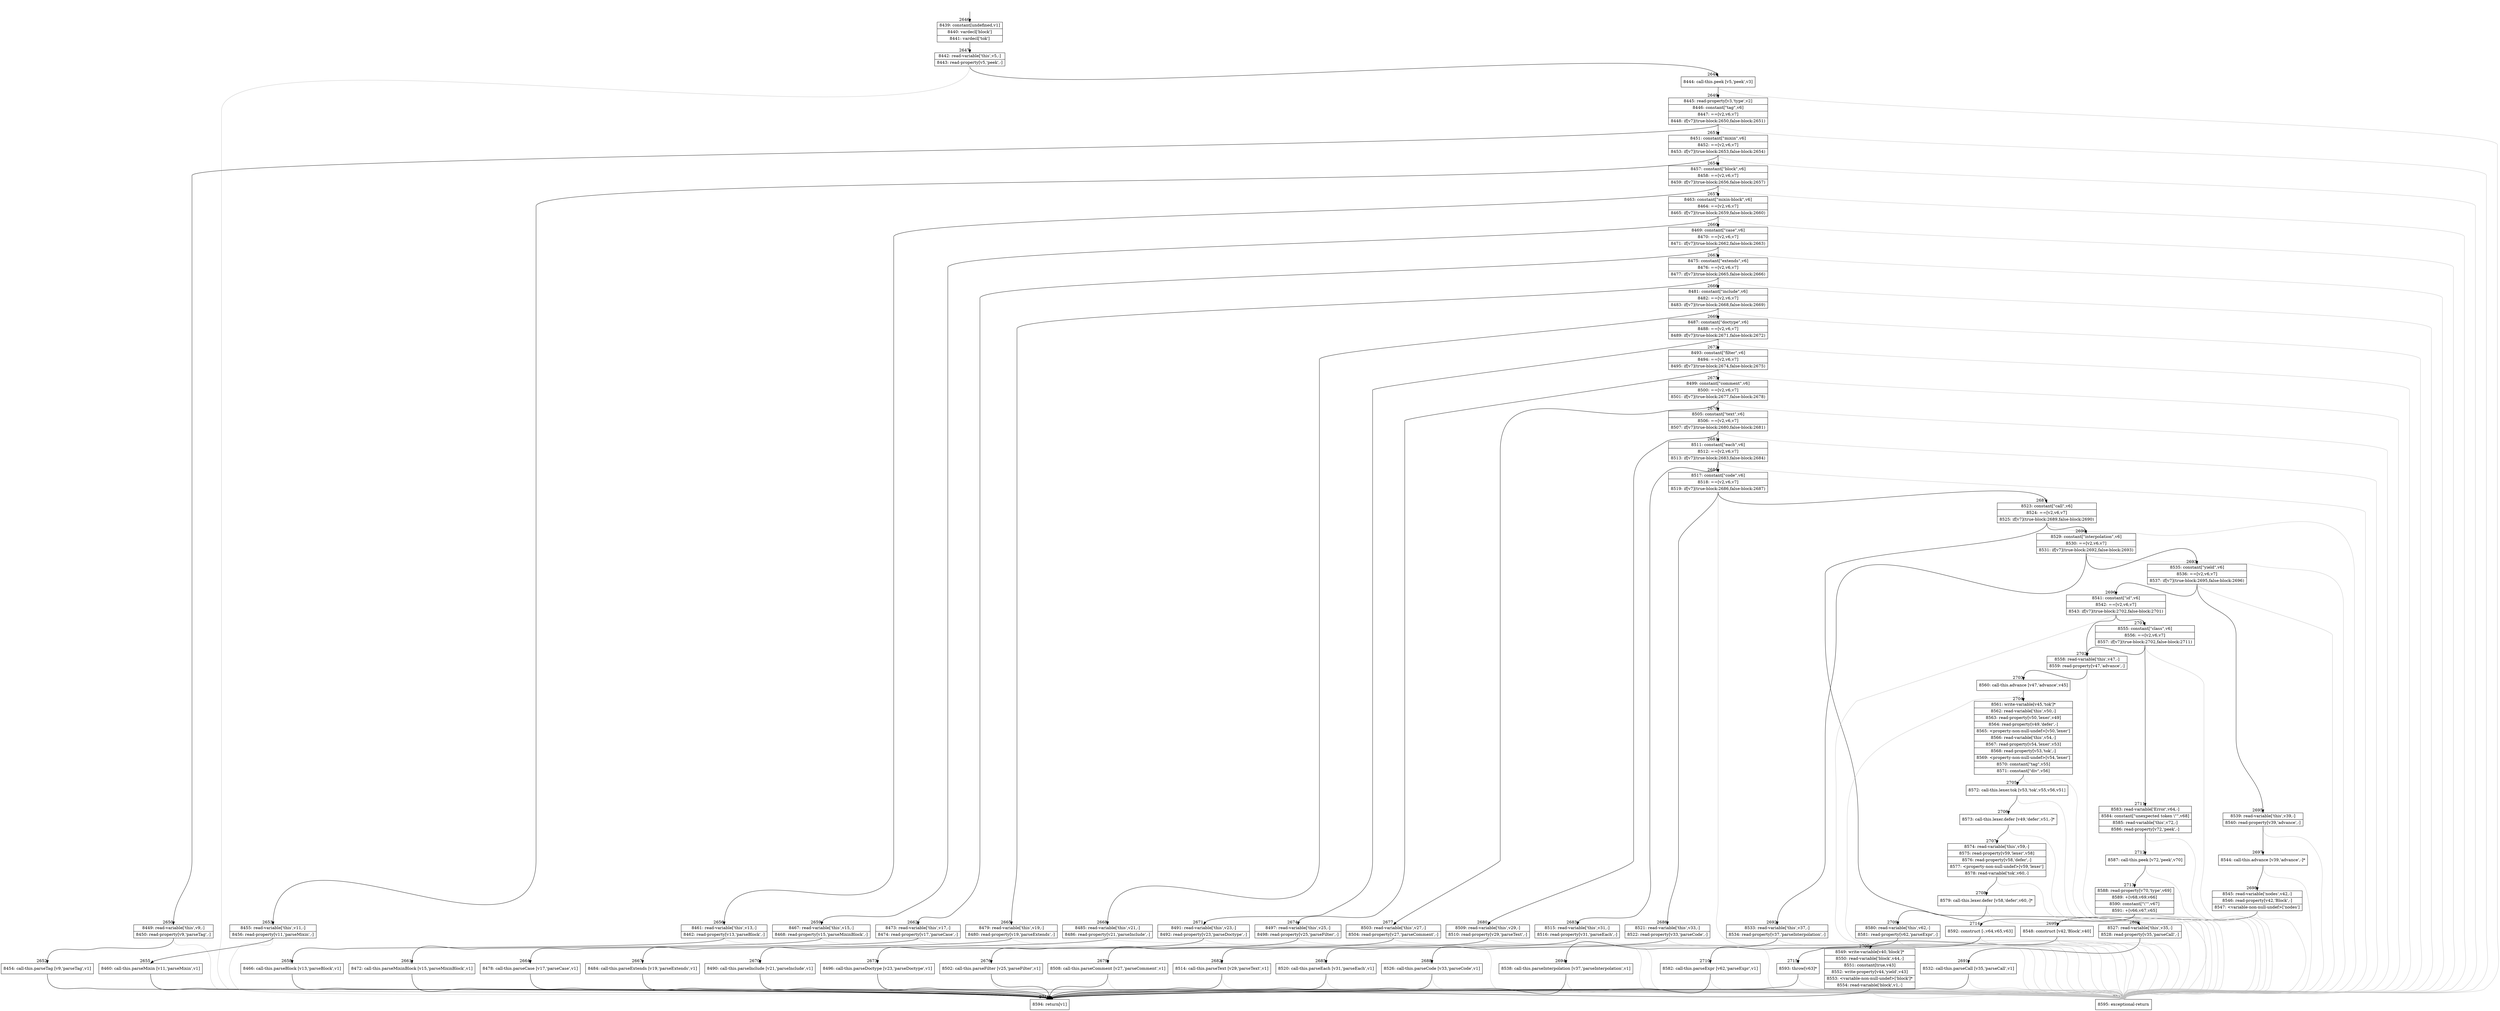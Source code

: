 digraph {
rankdir="TD"
BB_entry166[shape=none,label=""];
BB_entry166 -> BB2646 [tailport=s, headport=n, headlabel="    2646"]
BB2646 [shape=record label="{8439: constant[undefined,v1]|8440: vardecl['block']|8441: vardecl['tok']}" ] 
BB2646 -> BB2647 [tailport=s, headport=n, headlabel="      2647"]
BB2647 [shape=record label="{8442: read-variable['this',v5,-]|8443: read-property[v5,'peek',-]}" ] 
BB2647 -> BB2648 [tailport=s, headport=n, headlabel="      2648"]
BB2647 -> BB2717 [tailport=s, headport=n, color=gray, headlabel="      2717"]
BB2648 [shape=record label="{8444: call-this.peek [v5,'peek',v3]}" ] 
BB2648 -> BB2649 [tailport=s, headport=n, headlabel="      2649"]
BB2648 -> BB2717 [tailport=s, headport=n, color=gray]
BB2649 [shape=record label="{8445: read-property[v3,'type',v2]|8446: constant[\"tag\",v6]|8447: ==[v2,v6,v7]|8448: if[v7](true-block:2650,false-block:2651)}" ] 
BB2649 -> BB2650 [tailport=s, headport=n, headlabel="      2650"]
BB2649 -> BB2651 [tailport=s, headport=n, headlabel="      2651"]
BB2649 -> BB2717 [tailport=s, headport=n, color=gray]
BB2650 [shape=record label="{8449: read-variable['this',v9,-]|8450: read-property[v9,'parseTag',-]}" ] 
BB2650 -> BB2652 [tailport=s, headport=n, headlabel="      2652"]
BB2650 -> BB2717 [tailport=s, headport=n, color=gray]
BB2651 [shape=record label="{8451: constant[\"mixin\",v6]|8452: ==[v2,v6,v7]|8453: if[v7](true-block:2653,false-block:2654)}" ] 
BB2651 -> BB2653 [tailport=s, headport=n, headlabel="      2653"]
BB2651 -> BB2654 [tailport=s, headport=n, headlabel="      2654"]
BB2651 -> BB2717 [tailport=s, headport=n, color=gray]
BB2652 [shape=record label="{8454: call-this.parseTag [v9,'parseTag',v1]}" ] 
BB2652 -> BB2716 [tailport=s, headport=n, headlabel="      2716"]
BB2652 -> BB2717 [tailport=s, headport=n, color=gray]
BB2653 [shape=record label="{8455: read-variable['this',v11,-]|8456: read-property[v11,'parseMixin',-]}" ] 
BB2653 -> BB2655 [tailport=s, headport=n, headlabel="      2655"]
BB2653 -> BB2717 [tailport=s, headport=n, color=gray]
BB2654 [shape=record label="{8457: constant[\"block\",v6]|8458: ==[v2,v6,v7]|8459: if[v7](true-block:2656,false-block:2657)}" ] 
BB2654 -> BB2656 [tailport=s, headport=n, headlabel="      2656"]
BB2654 -> BB2657 [tailport=s, headport=n, headlabel="      2657"]
BB2654 -> BB2717 [tailport=s, headport=n, color=gray]
BB2655 [shape=record label="{8460: call-this.parseMixin [v11,'parseMixin',v1]}" ] 
BB2655 -> BB2716 [tailport=s, headport=n]
BB2655 -> BB2717 [tailport=s, headport=n, color=gray]
BB2656 [shape=record label="{8461: read-variable['this',v13,-]|8462: read-property[v13,'parseBlock',-]}" ] 
BB2656 -> BB2658 [tailport=s, headport=n, headlabel="      2658"]
BB2656 -> BB2717 [tailport=s, headport=n, color=gray]
BB2657 [shape=record label="{8463: constant[\"mixin-block\",v6]|8464: ==[v2,v6,v7]|8465: if[v7](true-block:2659,false-block:2660)}" ] 
BB2657 -> BB2659 [tailport=s, headport=n, headlabel="      2659"]
BB2657 -> BB2660 [tailport=s, headport=n, headlabel="      2660"]
BB2657 -> BB2717 [tailport=s, headport=n, color=gray]
BB2658 [shape=record label="{8466: call-this.parseBlock [v13,'parseBlock',v1]}" ] 
BB2658 -> BB2716 [tailport=s, headport=n]
BB2658 -> BB2717 [tailport=s, headport=n, color=gray]
BB2659 [shape=record label="{8467: read-variable['this',v15,-]|8468: read-property[v15,'parseMixinBlock',-]}" ] 
BB2659 -> BB2661 [tailport=s, headport=n, headlabel="      2661"]
BB2659 -> BB2717 [tailport=s, headport=n, color=gray]
BB2660 [shape=record label="{8469: constant[\"case\",v6]|8470: ==[v2,v6,v7]|8471: if[v7](true-block:2662,false-block:2663)}" ] 
BB2660 -> BB2662 [tailport=s, headport=n, headlabel="      2662"]
BB2660 -> BB2663 [tailport=s, headport=n, headlabel="      2663"]
BB2660 -> BB2717 [tailport=s, headport=n, color=gray]
BB2661 [shape=record label="{8472: call-this.parseMixinBlock [v15,'parseMixinBlock',v1]}" ] 
BB2661 -> BB2716 [tailport=s, headport=n]
BB2661 -> BB2717 [tailport=s, headport=n, color=gray]
BB2662 [shape=record label="{8473: read-variable['this',v17,-]|8474: read-property[v17,'parseCase',-]}" ] 
BB2662 -> BB2664 [tailport=s, headport=n, headlabel="      2664"]
BB2662 -> BB2717 [tailport=s, headport=n, color=gray]
BB2663 [shape=record label="{8475: constant[\"extends\",v6]|8476: ==[v2,v6,v7]|8477: if[v7](true-block:2665,false-block:2666)}" ] 
BB2663 -> BB2665 [tailport=s, headport=n, headlabel="      2665"]
BB2663 -> BB2666 [tailport=s, headport=n, headlabel="      2666"]
BB2663 -> BB2717 [tailport=s, headport=n, color=gray]
BB2664 [shape=record label="{8478: call-this.parseCase [v17,'parseCase',v1]}" ] 
BB2664 -> BB2716 [tailport=s, headport=n]
BB2664 -> BB2717 [tailport=s, headport=n, color=gray]
BB2665 [shape=record label="{8479: read-variable['this',v19,-]|8480: read-property[v19,'parseExtends',-]}" ] 
BB2665 -> BB2667 [tailport=s, headport=n, headlabel="      2667"]
BB2665 -> BB2717 [tailport=s, headport=n, color=gray]
BB2666 [shape=record label="{8481: constant[\"include\",v6]|8482: ==[v2,v6,v7]|8483: if[v7](true-block:2668,false-block:2669)}" ] 
BB2666 -> BB2668 [tailport=s, headport=n, headlabel="      2668"]
BB2666 -> BB2669 [tailport=s, headport=n, headlabel="      2669"]
BB2666 -> BB2717 [tailport=s, headport=n, color=gray]
BB2667 [shape=record label="{8484: call-this.parseExtends [v19,'parseExtends',v1]}" ] 
BB2667 -> BB2716 [tailport=s, headport=n]
BB2667 -> BB2717 [tailport=s, headport=n, color=gray]
BB2668 [shape=record label="{8485: read-variable['this',v21,-]|8486: read-property[v21,'parseInclude',-]}" ] 
BB2668 -> BB2670 [tailport=s, headport=n, headlabel="      2670"]
BB2668 -> BB2717 [tailport=s, headport=n, color=gray]
BB2669 [shape=record label="{8487: constant[\"doctype\",v6]|8488: ==[v2,v6,v7]|8489: if[v7](true-block:2671,false-block:2672)}" ] 
BB2669 -> BB2671 [tailport=s, headport=n, headlabel="      2671"]
BB2669 -> BB2672 [tailport=s, headport=n, headlabel="      2672"]
BB2669 -> BB2717 [tailport=s, headport=n, color=gray]
BB2670 [shape=record label="{8490: call-this.parseInclude [v21,'parseInclude',v1]}" ] 
BB2670 -> BB2716 [tailport=s, headport=n]
BB2670 -> BB2717 [tailport=s, headport=n, color=gray]
BB2671 [shape=record label="{8491: read-variable['this',v23,-]|8492: read-property[v23,'parseDoctype',-]}" ] 
BB2671 -> BB2673 [tailport=s, headport=n, headlabel="      2673"]
BB2671 -> BB2717 [tailport=s, headport=n, color=gray]
BB2672 [shape=record label="{8493: constant[\"filter\",v6]|8494: ==[v2,v6,v7]|8495: if[v7](true-block:2674,false-block:2675)}" ] 
BB2672 -> BB2674 [tailport=s, headport=n, headlabel="      2674"]
BB2672 -> BB2675 [tailport=s, headport=n, headlabel="      2675"]
BB2672 -> BB2717 [tailport=s, headport=n, color=gray]
BB2673 [shape=record label="{8496: call-this.parseDoctype [v23,'parseDoctype',v1]}" ] 
BB2673 -> BB2716 [tailport=s, headport=n]
BB2673 -> BB2717 [tailport=s, headport=n, color=gray]
BB2674 [shape=record label="{8497: read-variable['this',v25,-]|8498: read-property[v25,'parseFilter',-]}" ] 
BB2674 -> BB2676 [tailport=s, headport=n, headlabel="      2676"]
BB2674 -> BB2717 [tailport=s, headport=n, color=gray]
BB2675 [shape=record label="{8499: constant[\"comment\",v6]|8500: ==[v2,v6,v7]|8501: if[v7](true-block:2677,false-block:2678)}" ] 
BB2675 -> BB2677 [tailport=s, headport=n, headlabel="      2677"]
BB2675 -> BB2678 [tailport=s, headport=n, headlabel="      2678"]
BB2675 -> BB2717 [tailport=s, headport=n, color=gray]
BB2676 [shape=record label="{8502: call-this.parseFilter [v25,'parseFilter',v1]}" ] 
BB2676 -> BB2716 [tailport=s, headport=n]
BB2676 -> BB2717 [tailport=s, headport=n, color=gray]
BB2677 [shape=record label="{8503: read-variable['this',v27,-]|8504: read-property[v27,'parseComment',-]}" ] 
BB2677 -> BB2679 [tailport=s, headport=n, headlabel="      2679"]
BB2677 -> BB2717 [tailport=s, headport=n, color=gray]
BB2678 [shape=record label="{8505: constant[\"text\",v6]|8506: ==[v2,v6,v7]|8507: if[v7](true-block:2680,false-block:2681)}" ] 
BB2678 -> BB2680 [tailport=s, headport=n, headlabel="      2680"]
BB2678 -> BB2681 [tailport=s, headport=n, headlabel="      2681"]
BB2678 -> BB2717 [tailport=s, headport=n, color=gray]
BB2679 [shape=record label="{8508: call-this.parseComment [v27,'parseComment',v1]}" ] 
BB2679 -> BB2716 [tailport=s, headport=n]
BB2679 -> BB2717 [tailport=s, headport=n, color=gray]
BB2680 [shape=record label="{8509: read-variable['this',v29,-]|8510: read-property[v29,'parseText',-]}" ] 
BB2680 -> BB2682 [tailport=s, headport=n, headlabel="      2682"]
BB2680 -> BB2717 [tailport=s, headport=n, color=gray]
BB2681 [shape=record label="{8511: constant[\"each\",v6]|8512: ==[v2,v6,v7]|8513: if[v7](true-block:2683,false-block:2684)}" ] 
BB2681 -> BB2683 [tailport=s, headport=n, headlabel="      2683"]
BB2681 -> BB2684 [tailport=s, headport=n, headlabel="      2684"]
BB2681 -> BB2717 [tailport=s, headport=n, color=gray]
BB2682 [shape=record label="{8514: call-this.parseText [v29,'parseText',v1]}" ] 
BB2682 -> BB2716 [tailport=s, headport=n]
BB2682 -> BB2717 [tailport=s, headport=n, color=gray]
BB2683 [shape=record label="{8515: read-variable['this',v31,-]|8516: read-property[v31,'parseEach',-]}" ] 
BB2683 -> BB2685 [tailport=s, headport=n, headlabel="      2685"]
BB2683 -> BB2717 [tailport=s, headport=n, color=gray]
BB2684 [shape=record label="{8517: constant[\"code\",v6]|8518: ==[v2,v6,v7]|8519: if[v7](true-block:2686,false-block:2687)}" ] 
BB2684 -> BB2686 [tailport=s, headport=n, headlabel="      2686"]
BB2684 -> BB2687 [tailport=s, headport=n, headlabel="      2687"]
BB2684 -> BB2717 [tailport=s, headport=n, color=gray]
BB2685 [shape=record label="{8520: call-this.parseEach [v31,'parseEach',v1]}" ] 
BB2685 -> BB2716 [tailport=s, headport=n]
BB2685 -> BB2717 [tailport=s, headport=n, color=gray]
BB2686 [shape=record label="{8521: read-variable['this',v33,-]|8522: read-property[v33,'parseCode',-]}" ] 
BB2686 -> BB2688 [tailport=s, headport=n, headlabel="      2688"]
BB2686 -> BB2717 [tailport=s, headport=n, color=gray]
BB2687 [shape=record label="{8523: constant[\"call\",v6]|8524: ==[v2,v6,v7]|8525: if[v7](true-block:2689,false-block:2690)}" ] 
BB2687 -> BB2689 [tailport=s, headport=n, headlabel="      2689"]
BB2687 -> BB2690 [tailport=s, headport=n, headlabel="      2690"]
BB2687 -> BB2717 [tailport=s, headport=n, color=gray]
BB2688 [shape=record label="{8526: call-this.parseCode [v33,'parseCode',v1]}" ] 
BB2688 -> BB2716 [tailport=s, headport=n]
BB2688 -> BB2717 [tailport=s, headport=n, color=gray]
BB2689 [shape=record label="{8527: read-variable['this',v35,-]|8528: read-property[v35,'parseCall',-]}" ] 
BB2689 -> BB2691 [tailport=s, headport=n, headlabel="      2691"]
BB2689 -> BB2717 [tailport=s, headport=n, color=gray]
BB2690 [shape=record label="{8529: constant[\"interpolation\",v6]|8530: ==[v2,v6,v7]|8531: if[v7](true-block:2692,false-block:2693)}" ] 
BB2690 -> BB2692 [tailport=s, headport=n, headlabel="      2692"]
BB2690 -> BB2693 [tailport=s, headport=n, headlabel="      2693"]
BB2690 -> BB2717 [tailport=s, headport=n, color=gray]
BB2691 [shape=record label="{8532: call-this.parseCall [v35,'parseCall',v1]}" ] 
BB2691 -> BB2716 [tailport=s, headport=n]
BB2691 -> BB2717 [tailport=s, headport=n, color=gray]
BB2692 [shape=record label="{8533: read-variable['this',v37,-]|8534: read-property[v37,'parseInterpolation',-]}" ] 
BB2692 -> BB2694 [tailport=s, headport=n, headlabel="      2694"]
BB2692 -> BB2717 [tailport=s, headport=n, color=gray]
BB2693 [shape=record label="{8535: constant[\"yield\",v6]|8536: ==[v2,v6,v7]|8537: if[v7](true-block:2695,false-block:2696)}" ] 
BB2693 -> BB2695 [tailport=s, headport=n, headlabel="      2695"]
BB2693 -> BB2696 [tailport=s, headport=n, headlabel="      2696"]
BB2693 -> BB2717 [tailport=s, headport=n, color=gray]
BB2694 [shape=record label="{8538: call-this.parseInterpolation [v37,'parseInterpolation',v1]}" ] 
BB2694 -> BB2716 [tailport=s, headport=n]
BB2694 -> BB2717 [tailport=s, headport=n, color=gray]
BB2695 [shape=record label="{8539: read-variable['this',v39,-]|8540: read-property[v39,'advance',-]}" ] 
BB2695 -> BB2697 [tailport=s, headport=n, headlabel="      2697"]
BB2695 -> BB2717 [tailport=s, headport=n, color=gray]
BB2696 [shape=record label="{8541: constant[\"id\",v6]|8542: ==[v2,v6,v7]|8543: if[v7](true-block:2702,false-block:2701)}" ] 
BB2696 -> BB2702 [tailport=s, headport=n, headlabel="      2702"]
BB2696 -> BB2701 [tailport=s, headport=n, headlabel="      2701"]
BB2696 -> BB2717 [tailport=s, headport=n, color=gray]
BB2697 [shape=record label="{8544: call-this.advance [v39,'advance',-]*}" ] 
BB2697 -> BB2698 [tailport=s, headport=n, headlabel="      2698"]
BB2697 -> BB2717 [tailport=s, headport=n, color=gray]
BB2698 [shape=record label="{8545: read-variable['nodes',v42,-]|8546: read-property[v42,'Block',-]|8547: \<variable-non-null-undef\>['nodes']}" ] 
BB2698 -> BB2699 [tailport=s, headport=n, headlabel="      2699"]
BB2698 -> BB2717 [tailport=s, headport=n, color=gray]
BB2699 [shape=record label="{8548: construct [v42,'Block',v40]}" ] 
BB2699 -> BB2700 [tailport=s, headport=n, headlabel="      2700"]
BB2699 -> BB2717 [tailport=s, headport=n, color=gray]
BB2700 [shape=record label="{8549: write-variable[v40,'block']*|8550: read-variable['block',v44,-]|8551: constant[true,v43]|8552: write-property[v44,'yield',v43]|8553: \<variable-non-null-undef\>['block']*|8554: read-variable['block',v1,-]}" ] 
BB2700 -> BB2716 [tailport=s, headport=n]
BB2700 -> BB2717 [tailport=s, headport=n, color=gray]
BB2701 [shape=record label="{8555: constant[\"class\",v6]|8556: ==[v2,v6,v7]|8557: if[v7](true-block:2702,false-block:2711)}" ] 
BB2701 -> BB2702 [tailport=s, headport=n]
BB2701 -> BB2711 [tailport=s, headport=n, headlabel="      2711"]
BB2701 -> BB2717 [tailport=s, headport=n, color=gray]
BB2702 [shape=record label="{8558: read-variable['this',v47,-]|8559: read-property[v47,'advance',-]}" ] 
BB2702 -> BB2703 [tailport=s, headport=n, headlabel="      2703"]
BB2702 -> BB2717 [tailport=s, headport=n, color=gray]
BB2703 [shape=record label="{8560: call-this.advance [v47,'advance',v45]}" ] 
BB2703 -> BB2704 [tailport=s, headport=n, headlabel="      2704"]
BB2703 -> BB2717 [tailport=s, headport=n, color=gray]
BB2704 [shape=record label="{8561: write-variable[v45,'tok']*|8562: read-variable['this',v50,-]|8563: read-property[v50,'lexer',v49]|8564: read-property[v49,'defer',-]|8565: \<property-non-null-undef\>[v50,'lexer']|8566: read-variable['this',v54,-]|8567: read-property[v54,'lexer',v53]|8568: read-property[v53,'tok',-]|8569: \<property-non-null-undef\>[v54,'lexer']|8570: constant[\"tag\",v55]|8571: constant[\"div\",v56]}" ] 
BB2704 -> BB2705 [tailport=s, headport=n, headlabel="      2705"]
BB2704 -> BB2717 [tailport=s, headport=n, color=gray]
BB2705 [shape=record label="{8572: call-this.lexer.tok [v53,'tok',v55,v56,v51]}" ] 
BB2705 -> BB2706 [tailport=s, headport=n, headlabel="      2706"]
BB2705 -> BB2717 [tailport=s, headport=n, color=gray]
BB2706 [shape=record label="{8573: call-this.lexer.defer [v49,'defer',v51,-]*}" ] 
BB2706 -> BB2707 [tailport=s, headport=n, headlabel="      2707"]
BB2706 -> BB2717 [tailport=s, headport=n, color=gray]
BB2707 [shape=record label="{8574: read-variable['this',v59,-]|8575: read-property[v59,'lexer',v58]|8576: read-property[v58,'defer',-]|8577: \<property-non-null-undef\>[v59,'lexer']|8578: read-variable['tok',v60,-]}" ] 
BB2707 -> BB2708 [tailport=s, headport=n, headlabel="      2708"]
BB2707 -> BB2717 [tailport=s, headport=n, color=gray]
BB2708 [shape=record label="{8579: call-this.lexer.defer [v58,'defer',v60,-]*}" ] 
BB2708 -> BB2709 [tailport=s, headport=n, headlabel="      2709"]
BB2708 -> BB2717 [tailport=s, headport=n, color=gray]
BB2709 [shape=record label="{8580: read-variable['this',v62,-]|8581: read-property[v62,'parseExpr',-]}" ] 
BB2709 -> BB2710 [tailport=s, headport=n, headlabel="      2710"]
BB2709 -> BB2717 [tailport=s, headport=n, color=gray]
BB2710 [shape=record label="{8582: call-this.parseExpr [v62,'parseExpr',v1]}" ] 
BB2710 -> BB2716 [tailport=s, headport=n]
BB2710 -> BB2717 [tailport=s, headport=n, color=gray]
BB2711 [shape=record label="{8583: read-variable['Error',v64,-]|8584: constant[\"unexpected token \\\"\",v68]|8585: read-variable['this',v72,-]|8586: read-property[v72,'peek',-]}" ] 
BB2711 -> BB2712 [tailport=s, headport=n, headlabel="      2712"]
BB2711 -> BB2717 [tailport=s, headport=n, color=gray]
BB2712 [shape=record label="{8587: call-this.peek [v72,'peek',v70]}" ] 
BB2712 -> BB2713 [tailport=s, headport=n, headlabel="      2713"]
BB2712 -> BB2717 [tailport=s, headport=n, color=gray]
BB2713 [shape=record label="{8588: read-property[v70,'type',v69]|8589: +[v68,v69,v66]|8590: constant[\"\\\"\",v67]|8591: +[v66,v67,v65]}" ] 
BB2713 -> BB2714 [tailport=s, headport=n, headlabel="      2714"]
BB2713 -> BB2717 [tailport=s, headport=n, color=gray]
BB2714 [shape=record label="{8592: construct [-,v64,v65,v63]}" ] 
BB2714 -> BB2715 [tailport=s, headport=n, headlabel="      2715"]
BB2714 -> BB2717 [tailport=s, headport=n, color=gray]
BB2715 [shape=record label="{8593: throw[v63]*}" ] 
BB2715 -> BB2716 [tailport=s, headport=n]
BB2715 -> BB2717 [tailport=s, headport=n, color=gray]
BB2716 [shape=record label="{8594: return[v1]}" ] 
BB2717 [shape=record label="{8595: exceptional-return}" ] 
//#$~ 2994
}
